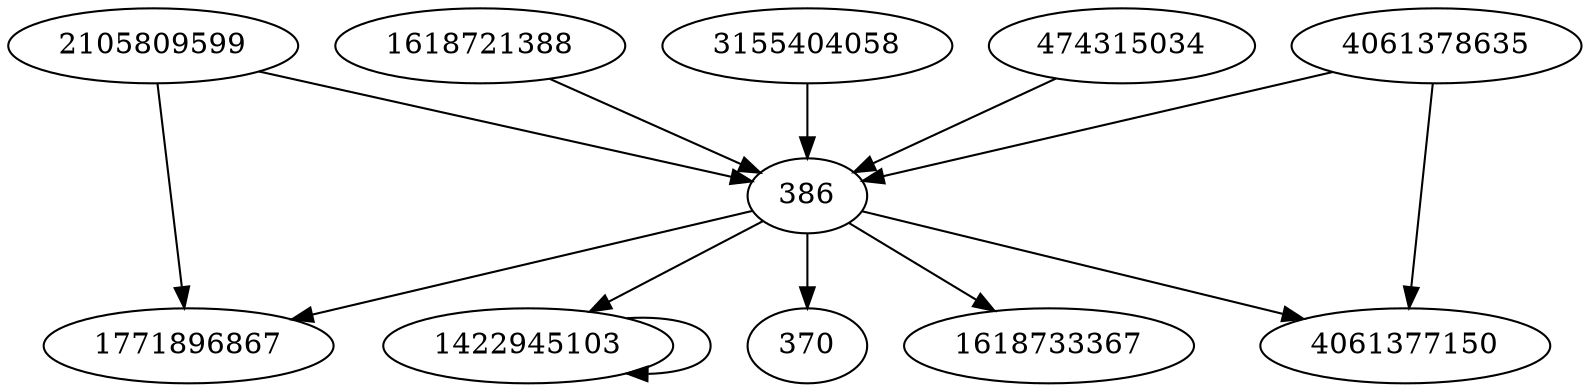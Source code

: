 digraph  {
386;
1771896867;
4061378635;
1618721388;
3155404058;
1422945103;
370;
1618733367;
474315034;
4061377150;
2105809599;
386 -> 1618733367;
386 -> 1422945103;
386 -> 4061377150;
386 -> 1771896867;
386 -> 370;
4061378635 -> 386;
4061378635 -> 4061377150;
1618721388 -> 386;
3155404058 -> 386;
1422945103 -> 1422945103;
474315034 -> 386;
2105809599 -> 1771896867;
2105809599 -> 386;
}
